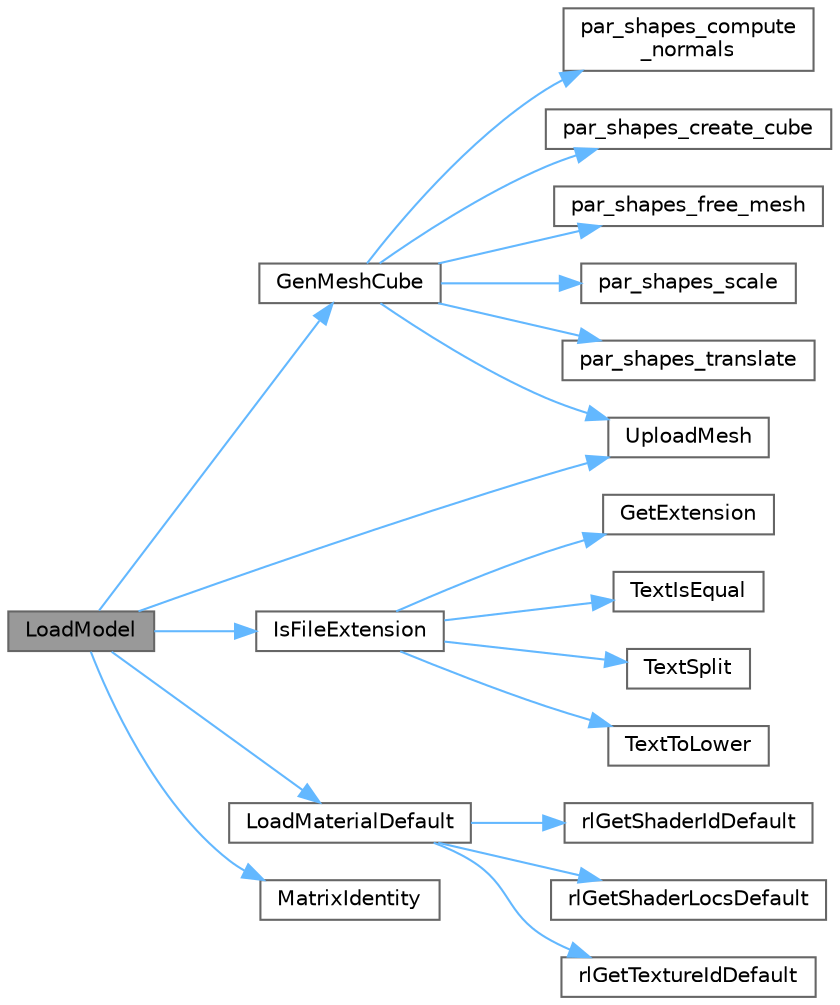 digraph "LoadModel"
{
 // LATEX_PDF_SIZE
  bgcolor="transparent";
  edge [fontname=Helvetica,fontsize=10,labelfontname=Helvetica,labelfontsize=10];
  node [fontname=Helvetica,fontsize=10,shape=box,height=0.2,width=0.4];
  rankdir="LR";
  Node1 [id="Node000001",label="LoadModel",height=0.2,width=0.4,color="gray40", fillcolor="grey60", style="filled", fontcolor="black",tooltip=" "];
  Node1 -> Node2 [id="edge19_Node000001_Node000002",color="steelblue1",style="solid",tooltip=" "];
  Node2 [id="Node000002",label="GenMeshCube",height=0.2,width=0.4,color="grey40", fillcolor="white", style="filled",URL="$_classes_2lib_2rmodels_8c.html#aa948230effe1de2c30a5188ebe32d9c1",tooltip=" "];
  Node2 -> Node3 [id="edge20_Node000002_Node000003",color="steelblue1",style="solid",tooltip=" "];
  Node3 [id="Node000003",label="par_shapes_compute\l_normals",height=0.2,width=0.4,color="grey40", fillcolor="white", style="filled",URL="$_classes_2lib_2external_2par__shapes_8h.html#a9e8efd72a504265b5c3019d1fc5fcf3f",tooltip=" "];
  Node2 -> Node4 [id="edge21_Node000002_Node000004",color="steelblue1",style="solid",tooltip=" "];
  Node4 [id="Node000004",label="par_shapes_create_cube",height=0.2,width=0.4,color="grey40", fillcolor="white", style="filled",URL="$_classes_2lib_2external_2par__shapes_8h.html#a3fc448d23b6fcf94848a833298db1055",tooltip=" "];
  Node2 -> Node5 [id="edge22_Node000002_Node000005",color="steelblue1",style="solid",tooltip=" "];
  Node5 [id="Node000005",label="par_shapes_free_mesh",height=0.2,width=0.4,color="grey40", fillcolor="white", style="filled",URL="$_classes_2lib_2external_2par__shapes_8h.html#a57178a1c46a1958990d2451176e9b4cc",tooltip=" "];
  Node2 -> Node6 [id="edge23_Node000002_Node000006",color="steelblue1",style="solid",tooltip=" "];
  Node6 [id="Node000006",label="par_shapes_scale",height=0.2,width=0.4,color="grey40", fillcolor="white", style="filled",URL="$_classes_2lib_2external_2par__shapes_8h.html#a561a10d333656f0f08be18061766ecd8",tooltip=" "];
  Node2 -> Node7 [id="edge24_Node000002_Node000007",color="steelblue1",style="solid",tooltip=" "];
  Node7 [id="Node000007",label="par_shapes_translate",height=0.2,width=0.4,color="grey40", fillcolor="white", style="filled",URL="$_classes_2lib_2external_2par__shapes_8h.html#aae7b9b829015d798dd838983174f26e9",tooltip=" "];
  Node2 -> Node8 [id="edge25_Node000002_Node000008",color="steelblue1",style="solid",tooltip=" "];
  Node8 [id="Node000008",label="UploadMesh",height=0.2,width=0.4,color="grey40", fillcolor="white", style="filled",URL="$_classes_2lib_2rmodels_8c.html#aaa397b7aab872828950091b7270e3e14",tooltip=" "];
  Node1 -> Node9 [id="edge26_Node000001_Node000009",color="steelblue1",style="solid",tooltip=" "];
  Node9 [id="Node000009",label="IsFileExtension",height=0.2,width=0.4,color="grey40", fillcolor="white", style="filled",URL="$_old_2_classes_2lib_2rcore_8c.html#a56738bd235fbd9797f904028680144c0",tooltip=" "];
  Node9 -> Node10 [id="edge27_Node000009_Node000010",color="steelblue1",style="solid",tooltip=" "];
  Node10 [id="Node000010",label="GetExtension",height=0.2,width=0.4,color="grey40", fillcolor="white", style="filled",URL="$_classes_2lib_2raylib_2src_2core_8c.html#ab9e6c15be11c4714f4fe2846e202290e",tooltip=" "];
  Node9 -> Node11 [id="edge28_Node000009_Node000011",color="steelblue1",style="solid",tooltip=" "];
  Node11 [id="Node000011",label="TextIsEqual",height=0.2,width=0.4,color="grey40", fillcolor="white", style="filled",URL="$_old_2_classes_2lib_2rtext_8c.html#a27de470afa89a9b701b0167644998d60",tooltip=" "];
  Node9 -> Node12 [id="edge29_Node000009_Node000012",color="steelblue1",style="solid",tooltip=" "];
  Node12 [id="Node000012",label="TextSplit",height=0.2,width=0.4,color="grey40", fillcolor="white", style="filled",URL="$_old_2_classes_2lib_2rtext_8c.html#a0020744de71c89efe5ef9739827ffdc5",tooltip=" "];
  Node9 -> Node13 [id="edge30_Node000009_Node000013",color="steelblue1",style="solid",tooltip=" "];
  Node13 [id="Node000013",label="TextToLower",height=0.2,width=0.4,color="grey40", fillcolor="white", style="filled",URL="$_old_2_classes_2lib_2rtext_8c.html#a5ce035033f9eedfa204df83389dd9254",tooltip=" "];
  Node1 -> Node14 [id="edge31_Node000001_Node000014",color="steelblue1",style="solid",tooltip=" "];
  Node14 [id="Node000014",label="LoadMaterialDefault",height=0.2,width=0.4,color="grey40", fillcolor="white", style="filled",URL="$_classes_2lib_2rmodels_8c.html#ab6cf1d88c94c870a45e7e5a74cfa2036",tooltip=" "];
  Node14 -> Node15 [id="edge32_Node000014_Node000015",color="steelblue1",style="solid",tooltip=" "];
  Node15 [id="Node000015",label="rlGetShaderIdDefault",height=0.2,width=0.4,color="grey40", fillcolor="white", style="filled",URL="$_classes_2lib_2rlgl_8h.html#a557867396363419c14cfc3451e290538",tooltip=" "];
  Node14 -> Node16 [id="edge33_Node000014_Node000016",color="steelblue1",style="solid",tooltip=" "];
  Node16 [id="Node000016",label="rlGetShaderLocsDefault",height=0.2,width=0.4,color="grey40", fillcolor="white", style="filled",URL="$_classes_2lib_2rlgl_8h.html#a00edc5e2d0d5ad15e5087186e8f1c0c6",tooltip=" "];
  Node14 -> Node17 [id="edge34_Node000014_Node000017",color="steelblue1",style="solid",tooltip=" "];
  Node17 [id="Node000017",label="rlGetTextureIdDefault",height=0.2,width=0.4,color="grey40", fillcolor="white", style="filled",URL="$_classes_2lib_2rlgl_8h.html#a69010e721f261fe0265bcde7e5760719",tooltip=" "];
  Node1 -> Node18 [id="edge35_Node000001_Node000018",color="steelblue1",style="solid",tooltip=" "];
  Node18 [id="Node000018",label="MatrixIdentity",height=0.2,width=0.4,color="grey40", fillcolor="white", style="filled",URL="$_classes_2lib_2raylib_2src_2raymath_8h.html#a6b00858883c5c765bc1380850df30537",tooltip=" "];
  Node1 -> Node8 [id="edge36_Node000001_Node000008",color="steelblue1",style="solid",tooltip=" "];
}
